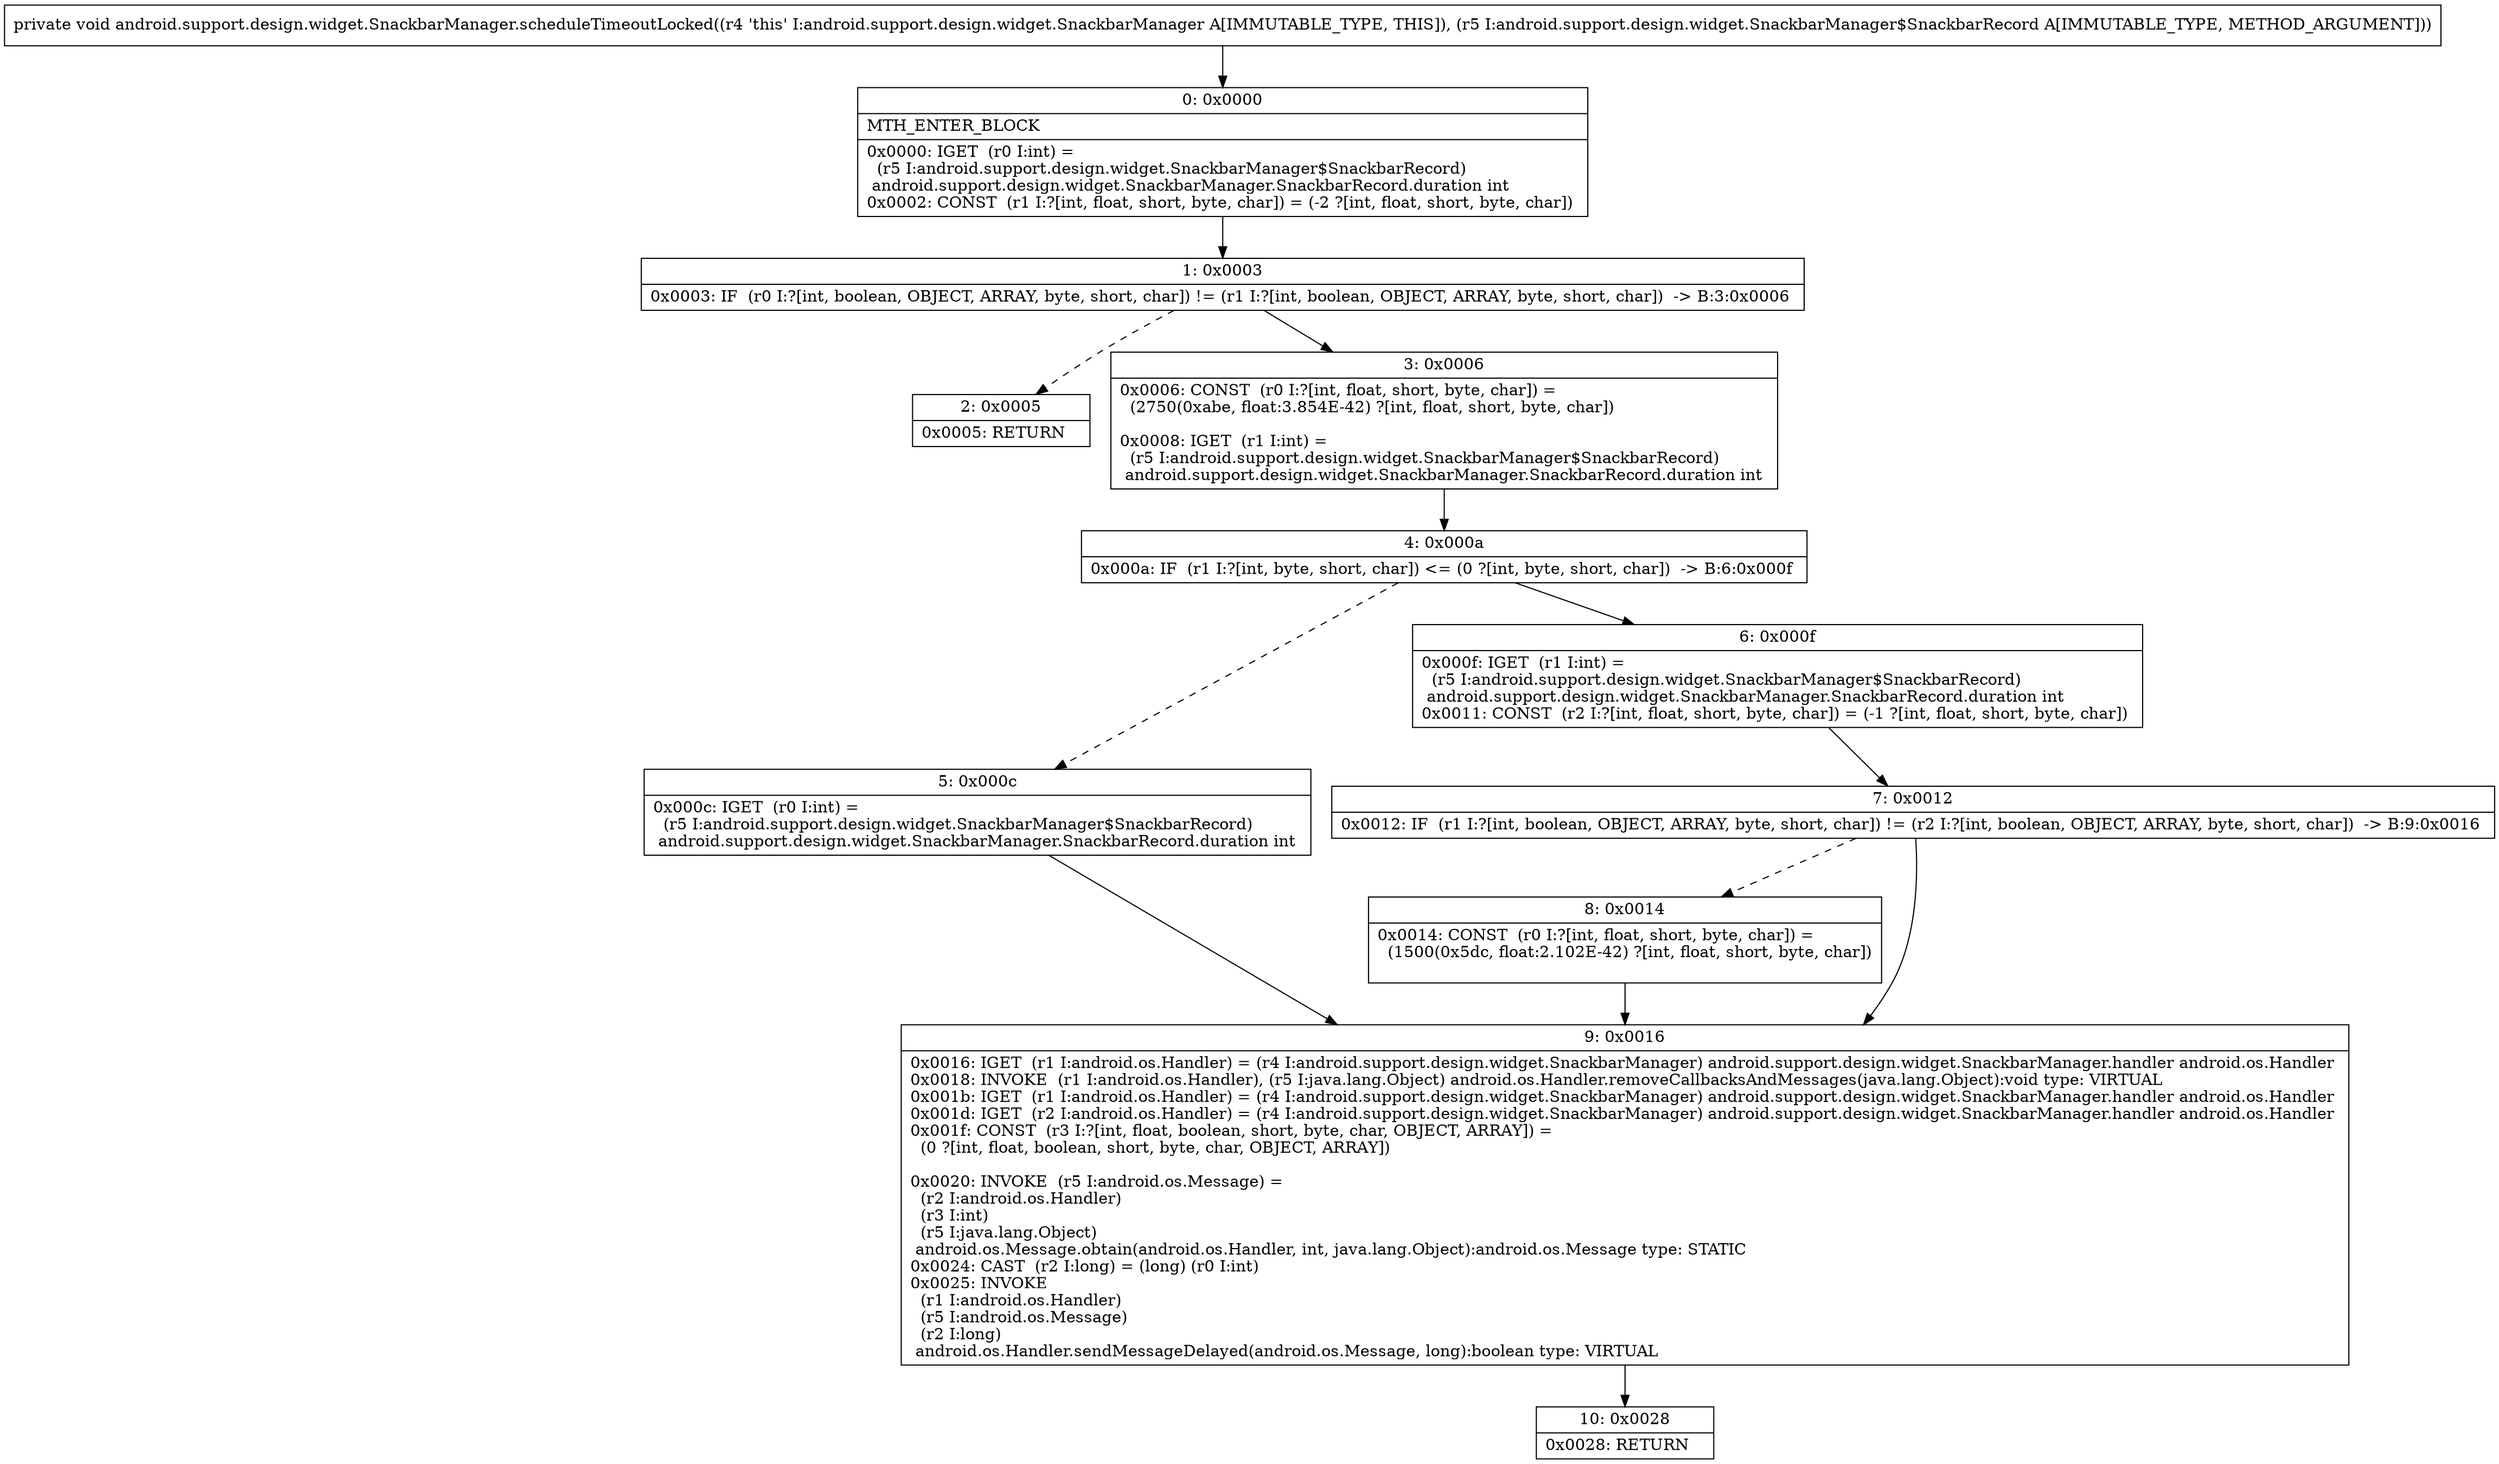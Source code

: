 digraph "CFG forandroid.support.design.widget.SnackbarManager.scheduleTimeoutLocked(Landroid\/support\/design\/widget\/SnackbarManager$SnackbarRecord;)V" {
Node_0 [shape=record,label="{0\:\ 0x0000|MTH_ENTER_BLOCK\l|0x0000: IGET  (r0 I:int) = \l  (r5 I:android.support.design.widget.SnackbarManager$SnackbarRecord)\l android.support.design.widget.SnackbarManager.SnackbarRecord.duration int \l0x0002: CONST  (r1 I:?[int, float, short, byte, char]) = (\-2 ?[int, float, short, byte, char]) \l}"];
Node_1 [shape=record,label="{1\:\ 0x0003|0x0003: IF  (r0 I:?[int, boolean, OBJECT, ARRAY, byte, short, char]) != (r1 I:?[int, boolean, OBJECT, ARRAY, byte, short, char])  \-\> B:3:0x0006 \l}"];
Node_2 [shape=record,label="{2\:\ 0x0005|0x0005: RETURN   \l}"];
Node_3 [shape=record,label="{3\:\ 0x0006|0x0006: CONST  (r0 I:?[int, float, short, byte, char]) = \l  (2750(0xabe, float:3.854E\-42) ?[int, float, short, byte, char])\l \l0x0008: IGET  (r1 I:int) = \l  (r5 I:android.support.design.widget.SnackbarManager$SnackbarRecord)\l android.support.design.widget.SnackbarManager.SnackbarRecord.duration int \l}"];
Node_4 [shape=record,label="{4\:\ 0x000a|0x000a: IF  (r1 I:?[int, byte, short, char]) \<= (0 ?[int, byte, short, char])  \-\> B:6:0x000f \l}"];
Node_5 [shape=record,label="{5\:\ 0x000c|0x000c: IGET  (r0 I:int) = \l  (r5 I:android.support.design.widget.SnackbarManager$SnackbarRecord)\l android.support.design.widget.SnackbarManager.SnackbarRecord.duration int \l}"];
Node_6 [shape=record,label="{6\:\ 0x000f|0x000f: IGET  (r1 I:int) = \l  (r5 I:android.support.design.widget.SnackbarManager$SnackbarRecord)\l android.support.design.widget.SnackbarManager.SnackbarRecord.duration int \l0x0011: CONST  (r2 I:?[int, float, short, byte, char]) = (\-1 ?[int, float, short, byte, char]) \l}"];
Node_7 [shape=record,label="{7\:\ 0x0012|0x0012: IF  (r1 I:?[int, boolean, OBJECT, ARRAY, byte, short, char]) != (r2 I:?[int, boolean, OBJECT, ARRAY, byte, short, char])  \-\> B:9:0x0016 \l}"];
Node_8 [shape=record,label="{8\:\ 0x0014|0x0014: CONST  (r0 I:?[int, float, short, byte, char]) = \l  (1500(0x5dc, float:2.102E\-42) ?[int, float, short, byte, char])\l \l}"];
Node_9 [shape=record,label="{9\:\ 0x0016|0x0016: IGET  (r1 I:android.os.Handler) = (r4 I:android.support.design.widget.SnackbarManager) android.support.design.widget.SnackbarManager.handler android.os.Handler \l0x0018: INVOKE  (r1 I:android.os.Handler), (r5 I:java.lang.Object) android.os.Handler.removeCallbacksAndMessages(java.lang.Object):void type: VIRTUAL \l0x001b: IGET  (r1 I:android.os.Handler) = (r4 I:android.support.design.widget.SnackbarManager) android.support.design.widget.SnackbarManager.handler android.os.Handler \l0x001d: IGET  (r2 I:android.os.Handler) = (r4 I:android.support.design.widget.SnackbarManager) android.support.design.widget.SnackbarManager.handler android.os.Handler \l0x001f: CONST  (r3 I:?[int, float, boolean, short, byte, char, OBJECT, ARRAY]) = \l  (0 ?[int, float, boolean, short, byte, char, OBJECT, ARRAY])\l \l0x0020: INVOKE  (r5 I:android.os.Message) = \l  (r2 I:android.os.Handler)\l  (r3 I:int)\l  (r5 I:java.lang.Object)\l android.os.Message.obtain(android.os.Handler, int, java.lang.Object):android.os.Message type: STATIC \l0x0024: CAST  (r2 I:long) = (long) (r0 I:int) \l0x0025: INVOKE  \l  (r1 I:android.os.Handler)\l  (r5 I:android.os.Message)\l  (r2 I:long)\l android.os.Handler.sendMessageDelayed(android.os.Message, long):boolean type: VIRTUAL \l}"];
Node_10 [shape=record,label="{10\:\ 0x0028|0x0028: RETURN   \l}"];
MethodNode[shape=record,label="{private void android.support.design.widget.SnackbarManager.scheduleTimeoutLocked((r4 'this' I:android.support.design.widget.SnackbarManager A[IMMUTABLE_TYPE, THIS]), (r5 I:android.support.design.widget.SnackbarManager$SnackbarRecord A[IMMUTABLE_TYPE, METHOD_ARGUMENT])) }"];
MethodNode -> Node_0;
Node_0 -> Node_1;
Node_1 -> Node_2[style=dashed];
Node_1 -> Node_3;
Node_3 -> Node_4;
Node_4 -> Node_5[style=dashed];
Node_4 -> Node_6;
Node_5 -> Node_9;
Node_6 -> Node_7;
Node_7 -> Node_8[style=dashed];
Node_7 -> Node_9;
Node_8 -> Node_9;
Node_9 -> Node_10;
}

